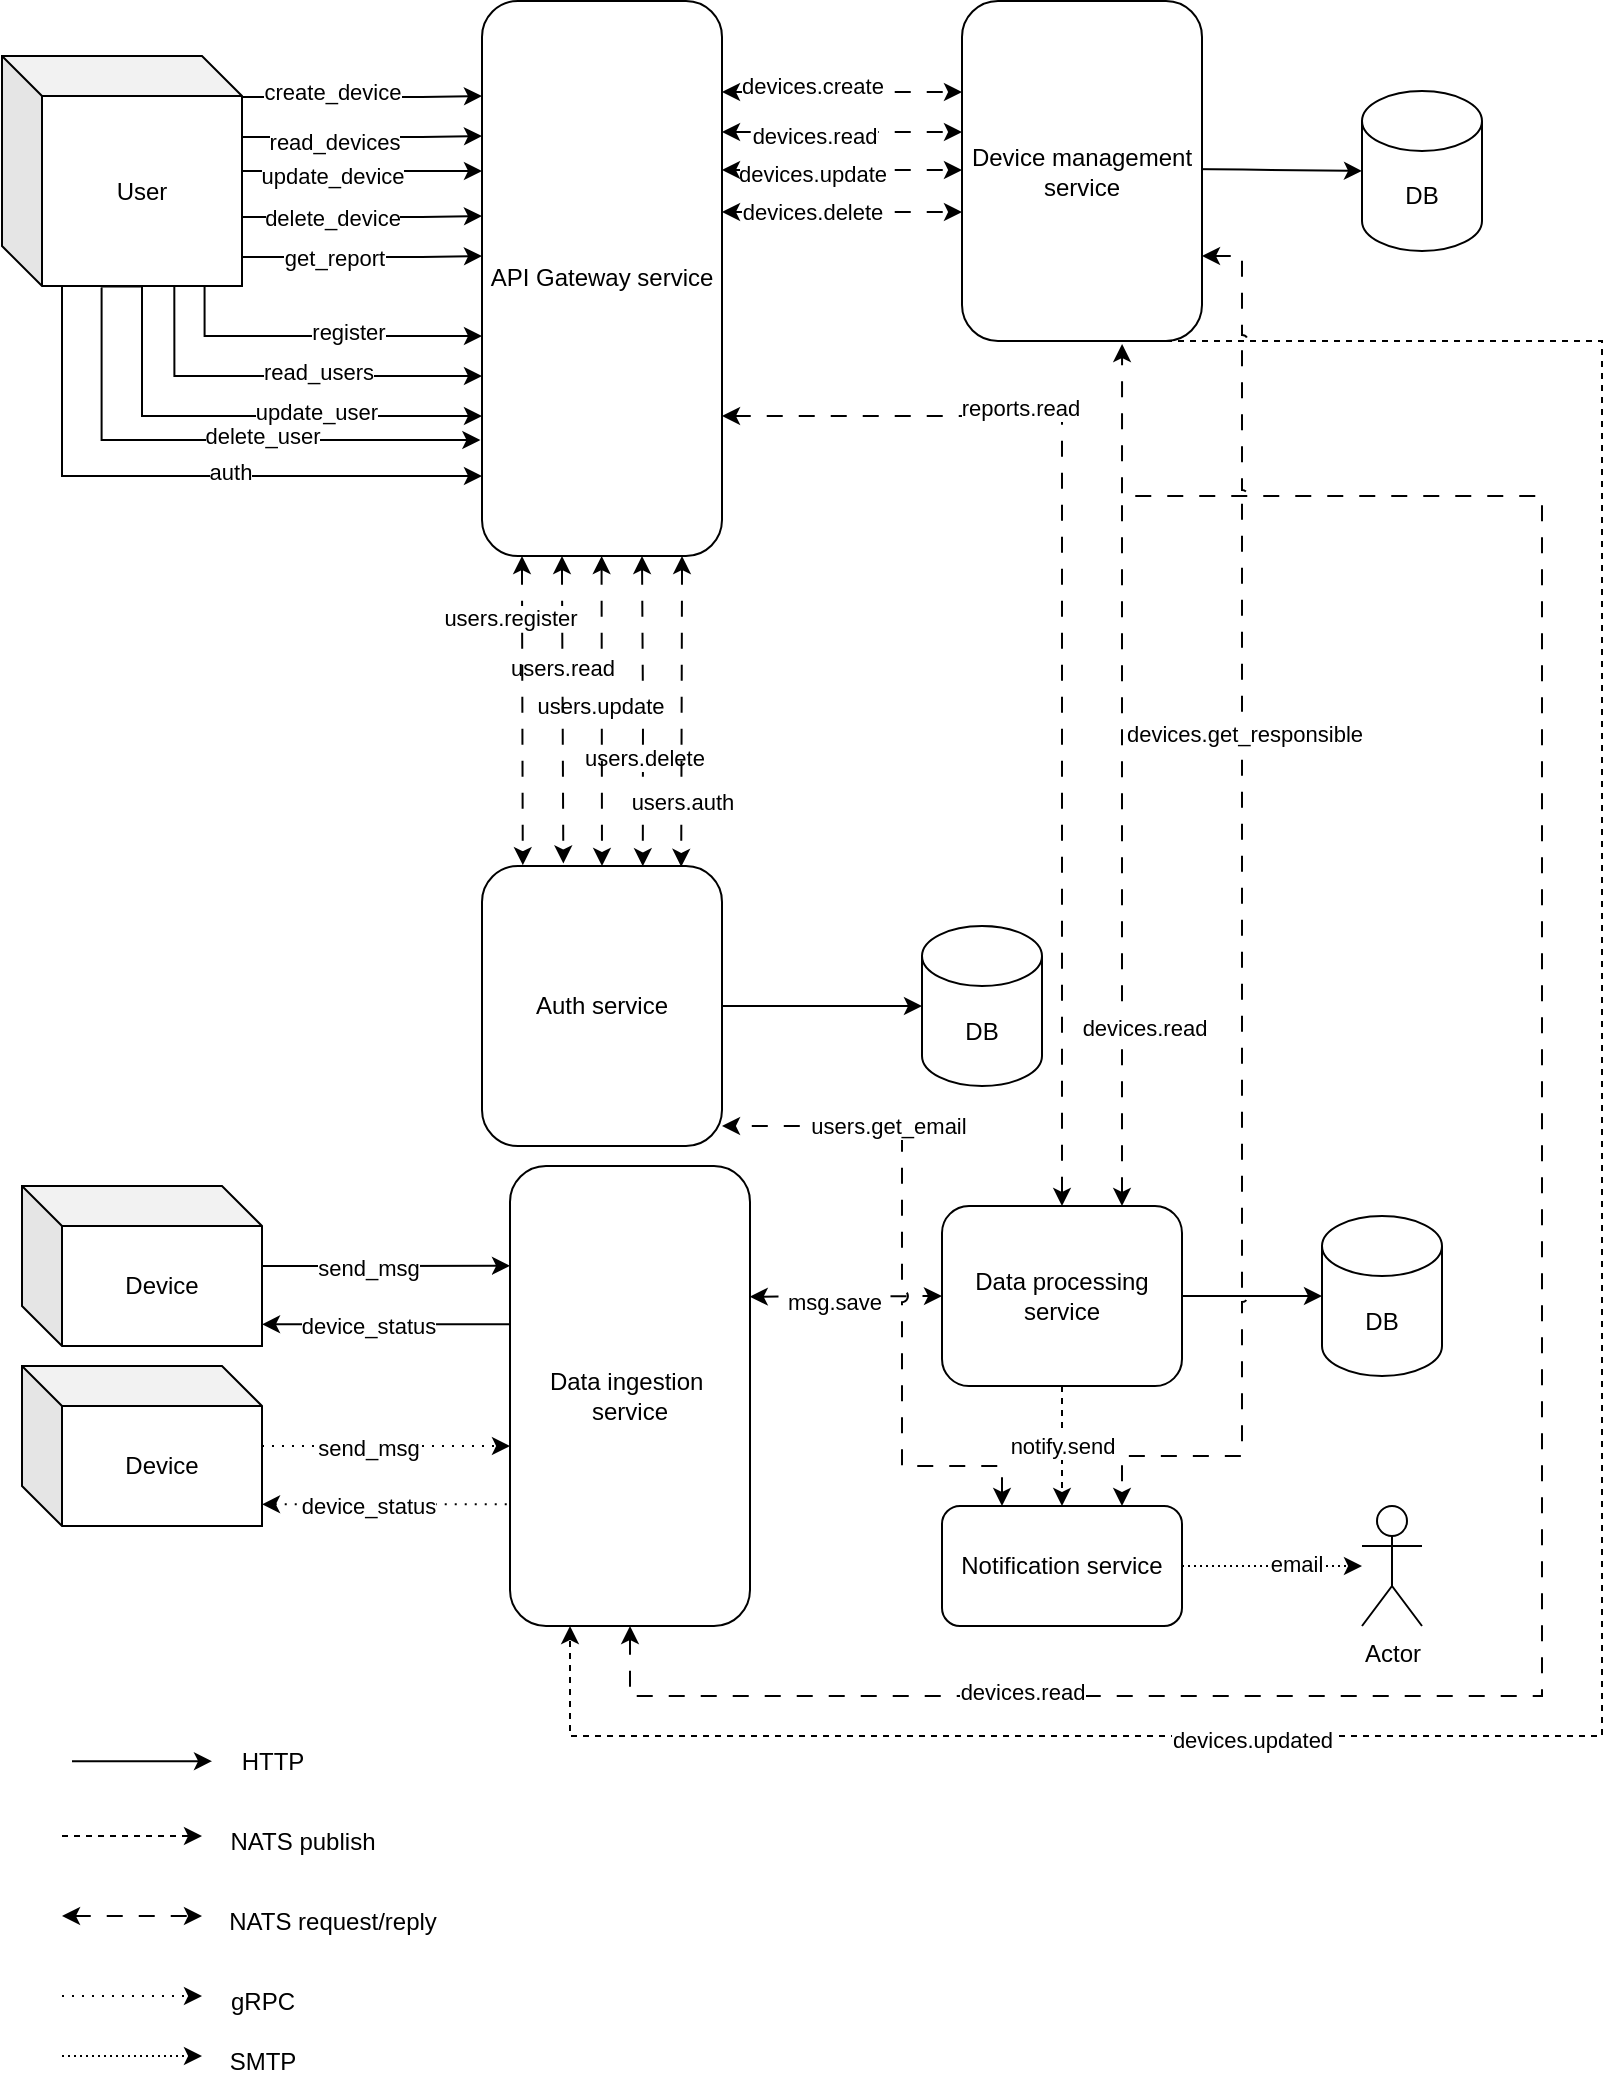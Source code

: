 <mxfile version="27.0.9">
  <diagram name="Страница — 1" id="Sf_FVrBNZmCJgB4UvMXU">
    <mxGraphModel dx="2018" dy="1156" grid="1" gridSize="10" guides="1" tooltips="1" connect="1" arrows="1" fold="1" page="1" pageScale="1" pageWidth="827" pageHeight="1169" math="0" shadow="0">
      <root>
        <mxCell id="0" />
        <mxCell id="1" parent="0" />
        <mxCell id="vhjEq4RsX7pNBTe6TaOu-27" style="edgeStyle=orthogonalEdgeStyle;rounded=0;orthogonalLoop=1;jettySize=auto;html=1;entryX=0.5;entryY=0;entryDx=0;entryDy=0;dashed=1;dashPattern=8 8;startArrow=classic;startFill=1;" parent="1" source="vhjEq4RsX7pNBTe6TaOu-2" target="vhjEq4RsX7pNBTe6TaOu-5" edge="1">
          <mxGeometry relative="1" as="geometry">
            <Array as="points">
              <mxPoint x="340" y="340" />
              <mxPoint x="570" y="340" />
            </Array>
          </mxGeometry>
        </mxCell>
        <mxCell id="vhjEq4RsX7pNBTe6TaOu-45" value="reports.read" style="edgeLabel;html=1;align=center;verticalAlign=middle;resizable=0;points=[];" parent="vhjEq4RsX7pNBTe6TaOu-27" vertex="1" connectable="0">
          <mxGeometry x="-0.478" y="4" relative="1" as="geometry">
            <mxPoint x="1" as="offset" />
          </mxGeometry>
        </mxCell>
        <mxCell id="kXTBSskj7rdVMzSil3rN-9" style="edgeStyle=orthogonalEdgeStyle;rounded=0;orthogonalLoop=1;jettySize=auto;html=1;dashed=1;dashPattern=8 8;startArrow=classic;startFill=1;entryX=0.67;entryY=0.001;entryDx=0;entryDy=0;entryPerimeter=0;" edge="1" parent="1" target="vhjEq4RsX7pNBTe6TaOu-6">
          <mxGeometry relative="1" as="geometry">
            <mxPoint x="360" y="410" as="sourcePoint" />
            <mxPoint x="360" y="460" as="targetPoint" />
          </mxGeometry>
        </mxCell>
        <mxCell id="kXTBSskj7rdVMzSil3rN-18" value="users.delete" style="edgeLabel;html=1;align=center;verticalAlign=middle;resizable=0;points=[];" vertex="1" connectable="0" parent="kXTBSskj7rdVMzSil3rN-9">
          <mxGeometry x="0.3" relative="1" as="geometry">
            <mxPoint as="offset" />
          </mxGeometry>
        </mxCell>
        <mxCell id="vhjEq4RsX7pNBTe6TaOu-2" value="API Gateway service" style="rounded=1;whiteSpace=wrap;html=1;" parent="1" vertex="1">
          <mxGeometry x="280" y="132.5" width="120" height="277.5" as="geometry" />
        </mxCell>
        <mxCell id="vhjEq4RsX7pNBTe6TaOu-21" style="edgeStyle=orthogonalEdgeStyle;rounded=0;orthogonalLoop=1;jettySize=auto;html=1;entryX=0;entryY=0.5;entryDx=0;entryDy=0;exitX=0.999;exitY=0.284;exitDx=0;exitDy=0;exitPerimeter=0;dashed=1;dashPattern=8 8;startArrow=classic;startFill=1;" parent="1" source="vhjEq4RsX7pNBTe6TaOu-4" target="vhjEq4RsX7pNBTe6TaOu-5" edge="1">
          <mxGeometry relative="1" as="geometry">
            <Array as="points" />
          </mxGeometry>
        </mxCell>
        <mxCell id="vhjEq4RsX7pNBTe6TaOu-56" value="msg.save" style="edgeLabel;html=1;align=center;verticalAlign=middle;resizable=0;points=[];" parent="vhjEq4RsX7pNBTe6TaOu-21" vertex="1" connectable="0">
          <mxGeometry x="-0.133" y="-2" relative="1" as="geometry">
            <mxPoint as="offset" />
          </mxGeometry>
        </mxCell>
        <mxCell id="vhjEq4RsX7pNBTe6TaOu-69" style="edgeStyle=orthogonalEdgeStyle;rounded=0;orthogonalLoop=1;jettySize=auto;html=1;dashed=1;dashPattern=8 8;startArrow=classic;startFill=1;entryX=0.667;entryY=1.009;entryDx=0;entryDy=0;entryPerimeter=0;" parent="1" source="vhjEq4RsX7pNBTe6TaOu-4" target="vhjEq4RsX7pNBTe6TaOu-46" edge="1">
          <mxGeometry relative="1" as="geometry">
            <Array as="points">
              <mxPoint x="354" y="980" />
              <mxPoint x="810" y="980" />
              <mxPoint x="810" y="380" />
              <mxPoint x="600" y="380" />
            </Array>
            <mxPoint x="600" y="310" as="targetPoint" />
          </mxGeometry>
        </mxCell>
        <mxCell id="vhjEq4RsX7pNBTe6TaOu-70" value="devices.read" style="edgeLabel;html=1;align=center;verticalAlign=middle;resizable=0;points=[];" parent="vhjEq4RsX7pNBTe6TaOu-69" vertex="1" connectable="0">
          <mxGeometry x="-0.665" y="2" relative="1" as="geometry">
            <mxPoint as="offset" />
          </mxGeometry>
        </mxCell>
        <mxCell id="vhjEq4RsX7pNBTe6TaOu-4" value="Data ingestion&amp;nbsp;&lt;br&gt;service" style="rounded=1;whiteSpace=wrap;html=1;" parent="1" vertex="1">
          <mxGeometry x="294" y="715" width="120" height="230" as="geometry" />
        </mxCell>
        <mxCell id="vhjEq4RsX7pNBTe6TaOu-28" style="edgeStyle=orthogonalEdgeStyle;rounded=0;orthogonalLoop=1;jettySize=auto;html=1;entryX=0.5;entryY=0;entryDx=0;entryDy=0;dashed=1;startArrow=none;startFill=0;" parent="1" source="vhjEq4RsX7pNBTe6TaOu-5" target="vhjEq4RsX7pNBTe6TaOu-7" edge="1">
          <mxGeometry relative="1" as="geometry" />
        </mxCell>
        <mxCell id="vhjEq4RsX7pNBTe6TaOu-29" value="notify.send" style="edgeLabel;html=1;align=center;verticalAlign=middle;resizable=0;points=[];" parent="vhjEq4RsX7pNBTe6TaOu-28" vertex="1" connectable="0">
          <mxGeometry relative="1" as="geometry">
            <mxPoint as="offset" />
          </mxGeometry>
        </mxCell>
        <mxCell id="vhjEq4RsX7pNBTe6TaOu-5" value="Data processing service" style="rounded=1;whiteSpace=wrap;html=1;" parent="1" vertex="1">
          <mxGeometry x="510" y="735" width="120" height="90" as="geometry" />
        </mxCell>
        <mxCell id="vhjEq4RsX7pNBTe6TaOu-6" value="Auth service" style="rounded=1;whiteSpace=wrap;html=1;" parent="1" vertex="1">
          <mxGeometry x="280" y="565" width="120" height="140" as="geometry" />
        </mxCell>
        <mxCell id="vhjEq4RsX7pNBTe6TaOu-81" style="edgeStyle=orthogonalEdgeStyle;rounded=0;orthogonalLoop=1;jettySize=auto;html=1;dashed=1;dashPattern=1 2;" parent="1" source="vhjEq4RsX7pNBTe6TaOu-7" target="vhjEq4RsX7pNBTe6TaOu-80" edge="1">
          <mxGeometry relative="1" as="geometry" />
        </mxCell>
        <mxCell id="vhjEq4RsX7pNBTe6TaOu-82" value="email" style="edgeLabel;html=1;align=center;verticalAlign=middle;resizable=0;points=[];" parent="vhjEq4RsX7pNBTe6TaOu-81" vertex="1" connectable="0">
          <mxGeometry x="0.252" y="1" relative="1" as="geometry">
            <mxPoint as="offset" />
          </mxGeometry>
        </mxCell>
        <mxCell id="vhjEq4RsX7pNBTe6TaOu-94" style="edgeStyle=orthogonalEdgeStyle;rounded=0;orthogonalLoop=1;jettySize=auto;html=1;exitX=0.25;exitY=0;exitDx=0;exitDy=0;jumpStyle=arc;dashed=1;dashPattern=8 8;startArrow=classic;startFill=1;" parent="1" source="vhjEq4RsX7pNBTe6TaOu-7" edge="1">
          <mxGeometry relative="1" as="geometry">
            <Array as="points">
              <mxPoint x="540" y="865" />
              <mxPoint x="490" y="865" />
              <mxPoint x="490" y="695" />
              <mxPoint x="400" y="695" />
            </Array>
            <mxPoint x="400" y="695" as="targetPoint" />
          </mxGeometry>
        </mxCell>
        <mxCell id="vhjEq4RsX7pNBTe6TaOu-95" value="users.get_email" style="edgeLabel;html=1;align=center;verticalAlign=middle;resizable=0;points=[];" parent="vhjEq4RsX7pNBTe6TaOu-94" vertex="1" connectable="0">
          <mxGeometry x="0.5" relative="1" as="geometry">
            <mxPoint as="offset" />
          </mxGeometry>
        </mxCell>
        <mxCell id="vhjEq4RsX7pNBTe6TaOu-7" value="Notification service" style="rounded=1;whiteSpace=wrap;html=1;" parent="1" vertex="1">
          <mxGeometry x="510" y="885" width="120" height="60" as="geometry" />
        </mxCell>
        <mxCell id="vhjEq4RsX7pNBTe6TaOu-14" style="edgeStyle=orthogonalEdgeStyle;rounded=0;orthogonalLoop=1;jettySize=auto;html=1;entryX=0;entryY=0.217;entryDx=0;entryDy=0;entryPerimeter=0;" parent="1" source="vhjEq4RsX7pNBTe6TaOu-8" target="vhjEq4RsX7pNBTe6TaOu-4" edge="1">
          <mxGeometry relative="1" as="geometry" />
        </mxCell>
        <mxCell id="vhjEq4RsX7pNBTe6TaOu-15" value="send_msg" style="edgeLabel;html=1;align=center;verticalAlign=middle;resizable=0;points=[];" parent="vhjEq4RsX7pNBTe6TaOu-14" vertex="1" connectable="0">
          <mxGeometry x="-0.145" y="-1" relative="1" as="geometry">
            <mxPoint as="offset" />
          </mxGeometry>
        </mxCell>
        <mxCell id="vhjEq4RsX7pNBTe6TaOu-8" value="Device" style="shape=cube;whiteSpace=wrap;html=1;boundedLbl=1;backgroundOutline=1;darkOpacity=0.05;darkOpacity2=0.1;" parent="1" vertex="1">
          <mxGeometry x="50" y="725" width="120" height="80" as="geometry" />
        </mxCell>
        <mxCell id="vhjEq4RsX7pNBTe6TaOu-12" style="edgeStyle=orthogonalEdgeStyle;rounded=0;orthogonalLoop=1;jettySize=auto;html=1;" parent="1" source="vhjEq4RsX7pNBTe6TaOu-11" edge="1">
          <mxGeometry relative="1" as="geometry">
            <mxPoint x="280" y="370" as="targetPoint" />
            <Array as="points">
              <mxPoint x="70" y="370" />
              <mxPoint x="280" y="370" />
            </Array>
          </mxGeometry>
        </mxCell>
        <mxCell id="vhjEq4RsX7pNBTe6TaOu-13" value="auth" style="edgeLabel;html=1;align=center;verticalAlign=middle;resizable=0;points=[];" parent="vhjEq4RsX7pNBTe6TaOu-12" vertex="1" connectable="0">
          <mxGeometry x="0.173" y="2" relative="1" as="geometry">
            <mxPoint as="offset" />
          </mxGeometry>
        </mxCell>
        <mxCell id="vhjEq4RsX7pNBTe6TaOu-16" style="edgeStyle=orthogonalEdgeStyle;rounded=0;orthogonalLoop=1;jettySize=auto;html=1;" parent="1" source="vhjEq4RsX7pNBTe6TaOu-11" target="vhjEq4RsX7pNBTe6TaOu-2" edge="1">
          <mxGeometry relative="1" as="geometry">
            <mxPoint x="260" y="290" as="targetPoint" />
            <Array as="points">
              <mxPoint x="250" y="218" />
              <mxPoint x="250" y="218" />
            </Array>
          </mxGeometry>
        </mxCell>
        <mxCell id="vhjEq4RsX7pNBTe6TaOu-17" value="&lt;div&gt;&lt;br&gt;&lt;/div&gt;&lt;div&gt;&lt;br&gt;&lt;/div&gt;" style="edgeLabel;html=1;align=center;verticalAlign=middle;resizable=0;points=[];" parent="vhjEq4RsX7pNBTe6TaOu-16" vertex="1" connectable="0">
          <mxGeometry x="-0.167" y="2" relative="1" as="geometry">
            <mxPoint as="offset" />
          </mxGeometry>
        </mxCell>
        <mxCell id="vhjEq4RsX7pNBTe6TaOu-30" value="update_device" style="edgeLabel;html=1;align=center;verticalAlign=middle;resizable=0;points=[];" parent="vhjEq4RsX7pNBTe6TaOu-16" vertex="1" connectable="0">
          <mxGeometry x="-0.25" y="-1" relative="1" as="geometry">
            <mxPoint y="1" as="offset" />
          </mxGeometry>
        </mxCell>
        <mxCell id="vhjEq4RsX7pNBTe6TaOu-11" value="User" style="shape=cube;whiteSpace=wrap;html=1;boundedLbl=1;backgroundOutline=1;darkOpacity=0.05;darkOpacity2=0.1;" parent="1" vertex="1">
          <mxGeometry x="40" y="160" width="120" height="115" as="geometry" />
        </mxCell>
        <mxCell id="vhjEq4RsX7pNBTe6TaOu-19" value="DB" style="shape=cylinder3;whiteSpace=wrap;html=1;boundedLbl=1;backgroundOutline=1;size=15;" parent="1" vertex="1">
          <mxGeometry x="720" y="177.5" width="60" height="80" as="geometry" />
        </mxCell>
        <mxCell id="vhjEq4RsX7pNBTe6TaOu-20" style="edgeStyle=orthogonalEdgeStyle;rounded=0;orthogonalLoop=1;jettySize=auto;html=1;entryX=0;entryY=0.5;entryDx=0;entryDy=0;entryPerimeter=0;" parent="1" target="vhjEq4RsX7pNBTe6TaOu-19" edge="1">
          <mxGeometry relative="1" as="geometry">
            <mxPoint x="600" y="216.3" as="sourcePoint" />
          </mxGeometry>
        </mxCell>
        <mxCell id="vhjEq4RsX7pNBTe6TaOu-22" value="DB" style="shape=cylinder3;whiteSpace=wrap;html=1;boundedLbl=1;backgroundOutline=1;size=15;" parent="1" vertex="1">
          <mxGeometry x="700" y="740" width="60" height="80" as="geometry" />
        </mxCell>
        <mxCell id="vhjEq4RsX7pNBTe6TaOu-23" style="edgeStyle=orthogonalEdgeStyle;rounded=0;orthogonalLoop=1;jettySize=auto;html=1;entryX=0;entryY=0.5;entryDx=0;entryDy=0;entryPerimeter=0;" parent="1" source="vhjEq4RsX7pNBTe6TaOu-5" target="vhjEq4RsX7pNBTe6TaOu-22" edge="1">
          <mxGeometry relative="1" as="geometry" />
        </mxCell>
        <mxCell id="vhjEq4RsX7pNBTe6TaOu-24" value="DB" style="shape=cylinder3;whiteSpace=wrap;html=1;boundedLbl=1;backgroundOutline=1;size=15;" parent="1" vertex="1">
          <mxGeometry x="500" y="595" width="60" height="80" as="geometry" />
        </mxCell>
        <mxCell id="vhjEq4RsX7pNBTe6TaOu-25" style="edgeStyle=orthogonalEdgeStyle;rounded=0;orthogonalLoop=1;jettySize=auto;html=1;entryX=0;entryY=0.5;entryDx=0;entryDy=0;entryPerimeter=0;" parent="1" source="vhjEq4RsX7pNBTe6TaOu-6" target="vhjEq4RsX7pNBTe6TaOu-24" edge="1">
          <mxGeometry relative="1" as="geometry" />
        </mxCell>
        <mxCell id="vhjEq4RsX7pNBTe6TaOu-37" style="edgeStyle=orthogonalEdgeStyle;rounded=0;orthogonalLoop=1;jettySize=auto;html=1;exitX=0;exitY=0;exitDx=120;exitDy=67.5;exitPerimeter=0;" parent="1" edge="1">
          <mxGeometry relative="1" as="geometry">
            <mxPoint x="160" y="260.48" as="sourcePoint" />
            <mxPoint x="280" y="260" as="targetPoint" />
            <Array as="points">
              <mxPoint x="250" y="259.98" />
              <mxPoint x="250" y="259.98" />
            </Array>
          </mxGeometry>
        </mxCell>
        <mxCell id="vhjEq4RsX7pNBTe6TaOu-44" value="get_report" style="edgeLabel;html=1;align=center;verticalAlign=middle;resizable=0;points=[];" parent="vhjEq4RsX7pNBTe6TaOu-37" vertex="1" connectable="0">
          <mxGeometry x="-0.236" relative="1" as="geometry">
            <mxPoint as="offset" />
          </mxGeometry>
        </mxCell>
        <mxCell id="vhjEq4RsX7pNBTe6TaOu-38" style="edgeStyle=orthogonalEdgeStyle;rounded=0;orthogonalLoop=1;jettySize=auto;html=1;exitX=0;exitY=0;exitDx=120;exitDy=67.5;exitPerimeter=0;" parent="1" edge="1">
          <mxGeometry relative="1" as="geometry">
            <mxPoint x="160" y="180.48" as="sourcePoint" />
            <mxPoint x="280" y="180" as="targetPoint" />
            <Array as="points">
              <mxPoint x="250" y="179.98" />
              <mxPoint x="250" y="179.98" />
            </Array>
          </mxGeometry>
        </mxCell>
        <mxCell id="vhjEq4RsX7pNBTe6TaOu-41" value="create_device" style="edgeLabel;html=1;align=center;verticalAlign=middle;resizable=0;points=[];" parent="vhjEq4RsX7pNBTe6TaOu-38" vertex="1" connectable="0">
          <mxGeometry x="-0.252" y="3" relative="1" as="geometry">
            <mxPoint as="offset" />
          </mxGeometry>
        </mxCell>
        <mxCell id="vhjEq4RsX7pNBTe6TaOu-39" style="edgeStyle=orthogonalEdgeStyle;rounded=0;orthogonalLoop=1;jettySize=auto;html=1;exitX=0;exitY=0;exitDx=120;exitDy=67.5;exitPerimeter=0;" parent="1" edge="1">
          <mxGeometry relative="1" as="geometry">
            <mxPoint x="160" y="200.48" as="sourcePoint" />
            <mxPoint x="280" y="200" as="targetPoint" />
            <Array as="points">
              <mxPoint x="250" y="199.98" />
              <mxPoint x="250" y="199.98" />
            </Array>
          </mxGeometry>
        </mxCell>
        <mxCell id="vhjEq4RsX7pNBTe6TaOu-42" value="read_devices" style="edgeLabel;html=1;align=center;verticalAlign=middle;resizable=0;points=[];" parent="vhjEq4RsX7pNBTe6TaOu-39" vertex="1" connectable="0">
          <mxGeometry x="-0.236" y="-2" relative="1" as="geometry">
            <mxPoint as="offset" />
          </mxGeometry>
        </mxCell>
        <mxCell id="vhjEq4RsX7pNBTe6TaOu-40" style="edgeStyle=orthogonalEdgeStyle;rounded=0;orthogonalLoop=1;jettySize=auto;html=1;exitX=0;exitY=0;exitDx=120;exitDy=67.5;exitPerimeter=0;" parent="1" edge="1">
          <mxGeometry relative="1" as="geometry">
            <mxPoint x="160" y="240.48" as="sourcePoint" />
            <mxPoint x="280" y="240" as="targetPoint" />
            <Array as="points">
              <mxPoint x="250" y="239.98" />
              <mxPoint x="250" y="239.98" />
            </Array>
          </mxGeometry>
        </mxCell>
        <mxCell id="vhjEq4RsX7pNBTe6TaOu-43" value="delete_device" style="edgeLabel;html=1;align=center;verticalAlign=middle;resizable=0;points=[];" parent="vhjEq4RsX7pNBTe6TaOu-40" vertex="1" connectable="0">
          <mxGeometry x="-0.252" relative="1" as="geometry">
            <mxPoint as="offset" />
          </mxGeometry>
        </mxCell>
        <mxCell id="vhjEq4RsX7pNBTe6TaOu-78" style="edgeStyle=orthogonalEdgeStyle;rounded=0;orthogonalLoop=1;jettySize=auto;html=1;exitX=0.75;exitY=1;exitDx=0;exitDy=0;entryX=0.25;entryY=1;entryDx=0;entryDy=0;dashed=1;" parent="1" source="vhjEq4RsX7pNBTe6TaOu-46" target="vhjEq4RsX7pNBTe6TaOu-4" edge="1">
          <mxGeometry relative="1" as="geometry">
            <Array as="points">
              <mxPoint x="840" y="303" />
              <mxPoint x="840" y="1000" />
              <mxPoint x="324" y="1000" />
            </Array>
          </mxGeometry>
        </mxCell>
        <mxCell id="vhjEq4RsX7pNBTe6TaOu-79" value="devices.updated" style="edgeLabel;html=1;align=center;verticalAlign=middle;resizable=0;points=[];" parent="vhjEq4RsX7pNBTe6TaOu-78" vertex="1" connectable="0">
          <mxGeometry x="0.472" y="2" relative="1" as="geometry">
            <mxPoint as="offset" />
          </mxGeometry>
        </mxCell>
        <mxCell id="vhjEq4RsX7pNBTe6TaOu-92" style="edgeStyle=orthogonalEdgeStyle;rounded=0;orthogonalLoop=1;jettySize=auto;html=1;exitX=1;exitY=0.75;exitDx=0;exitDy=0;entryX=0.75;entryY=0;entryDx=0;entryDy=0;jumpStyle=arc;dashed=1;dashPattern=8 8;startArrow=classic;startFill=1;" parent="1" source="vhjEq4RsX7pNBTe6TaOu-46" target="vhjEq4RsX7pNBTe6TaOu-7" edge="1">
          <mxGeometry relative="1" as="geometry">
            <Array as="points">
              <mxPoint x="660" y="260" />
              <mxPoint x="660" y="860" />
              <mxPoint x="600" y="860" />
            </Array>
          </mxGeometry>
        </mxCell>
        <mxCell id="vhjEq4RsX7pNBTe6TaOu-93" value="devices.get_responsible" style="edgeLabel;html=1;align=center;verticalAlign=middle;resizable=0;points=[];" parent="vhjEq4RsX7pNBTe6TaOu-92" vertex="1" connectable="0">
          <mxGeometry x="-0.267" y="1" relative="1" as="geometry">
            <mxPoint as="offset" />
          </mxGeometry>
        </mxCell>
        <mxCell id="vhjEq4RsX7pNBTe6TaOu-46" value="Device management service" style="rounded=1;whiteSpace=wrap;html=1;" parent="1" vertex="1">
          <mxGeometry x="520" y="132.5" width="120" height="170" as="geometry" />
        </mxCell>
        <mxCell id="vhjEq4RsX7pNBTe6TaOu-47" style="edgeStyle=orthogonalEdgeStyle;rounded=0;orthogonalLoop=1;jettySize=auto;html=1;entryX=0;entryY=0.5;entryDx=0;entryDy=0;dashed=1;dashPattern=8 8;startArrow=classic;startFill=1;" parent="1" edge="1">
          <mxGeometry relative="1" as="geometry">
            <mxPoint x="520" y="217.0" as="targetPoint" />
            <mxPoint x="400" y="217.0" as="sourcePoint" />
          </mxGeometry>
        </mxCell>
        <mxCell id="vhjEq4RsX7pNBTe6TaOu-48" value="&lt;div&gt;&lt;br&gt;&lt;/div&gt;&lt;div&gt;&lt;br&gt;&lt;/div&gt;" style="edgeLabel;html=1;align=center;verticalAlign=middle;resizable=0;points=[];" parent="vhjEq4RsX7pNBTe6TaOu-47" vertex="1" connectable="0">
          <mxGeometry x="-0.167" y="2" relative="1" as="geometry">
            <mxPoint as="offset" />
          </mxGeometry>
        </mxCell>
        <mxCell id="vhjEq4RsX7pNBTe6TaOu-49" value="devices.update" style="edgeLabel;html=1;align=center;verticalAlign=middle;resizable=0;points=[];" parent="vhjEq4RsX7pNBTe6TaOu-47" vertex="1" connectable="0">
          <mxGeometry x="-0.25" y="-1" relative="1" as="geometry">
            <mxPoint y="1" as="offset" />
          </mxGeometry>
        </mxCell>
        <mxCell id="vhjEq4RsX7pNBTe6TaOu-50" style="edgeStyle=orthogonalEdgeStyle;rounded=0;orthogonalLoop=1;jettySize=auto;html=1;exitX=0;exitY=0;exitDx=120;exitDy=67.5;exitPerimeter=0;dashed=1;dashPattern=8 8;startArrow=classic;startFill=1;" parent="1" edge="1">
          <mxGeometry relative="1" as="geometry">
            <mxPoint x="400" y="177.98" as="sourcePoint" />
            <mxPoint x="520" y="178" as="targetPoint" />
            <Array as="points">
              <mxPoint x="490" y="177.48" />
              <mxPoint x="490" y="177.48" />
            </Array>
          </mxGeometry>
        </mxCell>
        <mxCell id="vhjEq4RsX7pNBTe6TaOu-51" value="devices.create" style="edgeLabel;html=1;align=center;verticalAlign=middle;resizable=0;points=[];" parent="vhjEq4RsX7pNBTe6TaOu-50" vertex="1" connectable="0">
          <mxGeometry x="-0.252" y="3" relative="1" as="geometry">
            <mxPoint as="offset" />
          </mxGeometry>
        </mxCell>
        <mxCell id="vhjEq4RsX7pNBTe6TaOu-52" style="edgeStyle=orthogonalEdgeStyle;rounded=0;orthogonalLoop=1;jettySize=auto;html=1;exitX=0;exitY=0;exitDx=120;exitDy=67.5;exitPerimeter=0;dashed=1;dashPattern=8 8;startArrow=classic;startFill=1;" parent="1" edge="1">
          <mxGeometry relative="1" as="geometry">
            <mxPoint x="400" y="197.98" as="sourcePoint" />
            <mxPoint x="520" y="198" as="targetPoint" />
            <Array as="points">
              <mxPoint x="490" y="197.48" />
              <mxPoint x="490" y="197.48" />
            </Array>
          </mxGeometry>
        </mxCell>
        <mxCell id="vhjEq4RsX7pNBTe6TaOu-53" value="devices.read" style="edgeLabel;html=1;align=center;verticalAlign=middle;resizable=0;points=[];" parent="vhjEq4RsX7pNBTe6TaOu-52" vertex="1" connectable="0">
          <mxGeometry x="-0.236" y="-2" relative="1" as="geometry">
            <mxPoint as="offset" />
          </mxGeometry>
        </mxCell>
        <mxCell id="vhjEq4RsX7pNBTe6TaOu-54" style="edgeStyle=orthogonalEdgeStyle;rounded=0;orthogonalLoop=1;jettySize=auto;html=1;exitX=0;exitY=0;exitDx=120;exitDy=67.5;exitPerimeter=0;dashed=1;dashPattern=8 8;startArrow=classic;startFill=1;" parent="1" edge="1">
          <mxGeometry relative="1" as="geometry">
            <mxPoint x="400" y="237.98" as="sourcePoint" />
            <mxPoint x="520" y="238" as="targetPoint" />
            <Array as="points">
              <mxPoint x="490" y="237.48" />
              <mxPoint x="490" y="237.48" />
            </Array>
          </mxGeometry>
        </mxCell>
        <mxCell id="vhjEq4RsX7pNBTe6TaOu-55" value="devices.delete" style="edgeLabel;html=1;align=center;verticalAlign=middle;resizable=0;points=[];" parent="vhjEq4RsX7pNBTe6TaOu-54" vertex="1" connectable="0">
          <mxGeometry x="-0.252" relative="1" as="geometry">
            <mxPoint as="offset" />
          </mxGeometry>
        </mxCell>
        <mxCell id="vhjEq4RsX7pNBTe6TaOu-58" style="edgeStyle=orthogonalEdgeStyle;rounded=0;orthogonalLoop=1;jettySize=auto;html=1;exitX=0.415;exitY=1.006;exitDx=0;exitDy=0;exitPerimeter=0;entryX=-0.007;entryY=0.792;entryDx=0;entryDy=0;entryPerimeter=0;" parent="1" source="vhjEq4RsX7pNBTe6TaOu-11" edge="1" target="vhjEq4RsX7pNBTe6TaOu-2">
          <mxGeometry relative="1" as="geometry">
            <mxPoint x="90" y="279" as="sourcePoint" />
            <mxPoint x="280" y="455" as="targetPoint" />
            <Array as="points">
              <mxPoint x="90" y="352" />
              <mxPoint x="279" y="352" />
            </Array>
          </mxGeometry>
        </mxCell>
        <mxCell id="vhjEq4RsX7pNBTe6TaOu-59" value="delete_user" style="edgeLabel;html=1;align=center;verticalAlign=middle;resizable=0;points=[];" parent="vhjEq4RsX7pNBTe6TaOu-58" vertex="1" connectable="0">
          <mxGeometry x="0.173" y="2" relative="1" as="geometry">
            <mxPoint as="offset" />
          </mxGeometry>
        </mxCell>
        <mxCell id="vhjEq4RsX7pNBTe6TaOu-60" style="edgeStyle=orthogonalEdgeStyle;rounded=0;orthogonalLoop=1;jettySize=auto;html=1;exitX=0.413;exitY=1.002;exitDx=0;exitDy=0;exitPerimeter=0;" parent="1" source="vhjEq4RsX7pNBTe6TaOu-11" edge="1" target="vhjEq4RsX7pNBTe6TaOu-2">
          <mxGeometry relative="1" as="geometry">
            <mxPoint x="90" y="250" as="sourcePoint" />
            <mxPoint x="280" y="429" as="targetPoint" />
            <Array as="points">
              <mxPoint x="110" y="275" />
              <mxPoint x="110" y="340" />
            </Array>
          </mxGeometry>
        </mxCell>
        <mxCell id="vhjEq4RsX7pNBTe6TaOu-61" value="update_user" style="edgeLabel;html=1;align=center;verticalAlign=middle;resizable=0;points=[];" parent="vhjEq4RsX7pNBTe6TaOu-60" vertex="1" connectable="0">
          <mxGeometry x="0.173" y="2" relative="1" as="geometry">
            <mxPoint x="22" as="offset" />
          </mxGeometry>
        </mxCell>
        <mxCell id="vhjEq4RsX7pNBTe6TaOu-62" style="edgeStyle=orthogonalEdgeStyle;rounded=0;orthogonalLoop=1;jettySize=auto;html=1;exitX=0.718;exitY=1.002;exitDx=0;exitDy=0;exitPerimeter=0;" parent="1" source="vhjEq4RsX7pNBTe6TaOu-11" edge="1">
          <mxGeometry relative="1" as="geometry">
            <mxPoint x="90" y="230" as="sourcePoint" />
            <mxPoint x="280" y="320" as="targetPoint" />
            <Array as="points">
              <mxPoint x="126" y="320" />
              <mxPoint x="277" y="320" />
            </Array>
          </mxGeometry>
        </mxCell>
        <mxCell id="vhjEq4RsX7pNBTe6TaOu-63" value="read_users" style="edgeLabel;html=1;align=center;verticalAlign=middle;resizable=0;points=[];" parent="vhjEq4RsX7pNBTe6TaOu-62" vertex="1" connectable="0">
          <mxGeometry x="0.173" y="2" relative="1" as="geometry">
            <mxPoint as="offset" />
          </mxGeometry>
        </mxCell>
        <mxCell id="vhjEq4RsX7pNBTe6TaOu-64" style="edgeStyle=orthogonalEdgeStyle;rounded=0;orthogonalLoop=1;jettySize=auto;html=1;exitX=0.844;exitY=1.002;exitDx=0;exitDy=0;exitPerimeter=0;" parent="1" source="vhjEq4RsX7pNBTe6TaOu-11" edge="1">
          <mxGeometry relative="1" as="geometry">
            <mxPoint x="126" y="250" as="sourcePoint" />
            <mxPoint x="280" y="300" as="targetPoint" />
            <Array as="points">
              <mxPoint x="141" y="300" />
              <mxPoint x="280" y="300" />
            </Array>
          </mxGeometry>
        </mxCell>
        <mxCell id="vhjEq4RsX7pNBTe6TaOu-65" value="register" style="edgeLabel;html=1;align=center;verticalAlign=middle;resizable=0;points=[];" parent="vhjEq4RsX7pNBTe6TaOu-64" vertex="1" connectable="0">
          <mxGeometry x="0.173" y="2" relative="1" as="geometry">
            <mxPoint as="offset" />
          </mxGeometry>
        </mxCell>
        <mxCell id="vhjEq4RsX7pNBTe6TaOu-67" style="edgeStyle=orthogonalEdgeStyle;rounded=0;orthogonalLoop=1;jettySize=auto;html=1;entryX=0;entryY=0.5;entryDx=0;entryDy=0;startArrow=classic;startFill=1;endArrow=none;" parent="1" edge="1">
          <mxGeometry relative="1" as="geometry">
            <mxPoint x="170" y="794.17" as="sourcePoint" />
            <mxPoint x="294" y="794.17" as="targetPoint" />
          </mxGeometry>
        </mxCell>
        <mxCell id="vhjEq4RsX7pNBTe6TaOu-68" value="device_status" style="edgeLabel;html=1;align=center;verticalAlign=middle;resizable=0;points=[];" parent="vhjEq4RsX7pNBTe6TaOu-67" vertex="1" connectable="0">
          <mxGeometry x="-0.145" y="-1" relative="1" as="geometry">
            <mxPoint as="offset" />
          </mxGeometry>
        </mxCell>
        <mxCell id="vhjEq4RsX7pNBTe6TaOu-71" style="edgeStyle=orthogonalEdgeStyle;rounded=0;orthogonalLoop=1;jettySize=auto;html=1;entryX=0;entryY=0.217;entryDx=0;entryDy=0;entryPerimeter=0;dashed=1;dashPattern=1 4;" parent="1" source="vhjEq4RsX7pNBTe6TaOu-73" edge="1">
          <mxGeometry relative="1" as="geometry">
            <mxPoint x="294" y="855" as="targetPoint" />
          </mxGeometry>
        </mxCell>
        <mxCell id="vhjEq4RsX7pNBTe6TaOu-72" value="send_msg" style="edgeLabel;html=1;align=center;verticalAlign=middle;resizable=0;points=[];" parent="vhjEq4RsX7pNBTe6TaOu-71" vertex="1" connectable="0">
          <mxGeometry x="-0.145" y="-1" relative="1" as="geometry">
            <mxPoint as="offset" />
          </mxGeometry>
        </mxCell>
        <mxCell id="vhjEq4RsX7pNBTe6TaOu-73" value="Device" style="shape=cube;whiteSpace=wrap;html=1;boundedLbl=1;backgroundOutline=1;darkOpacity=0.05;darkOpacity2=0.1;" parent="1" vertex="1">
          <mxGeometry x="50" y="815" width="120" height="80" as="geometry" />
        </mxCell>
        <mxCell id="vhjEq4RsX7pNBTe6TaOu-74" style="edgeStyle=orthogonalEdgeStyle;rounded=0;orthogonalLoop=1;jettySize=auto;html=1;entryX=0;entryY=0.5;entryDx=0;entryDy=0;startArrow=classic;startFill=1;endArrow=none;dashed=1;dashPattern=1 4;" parent="1" edge="1">
          <mxGeometry relative="1" as="geometry">
            <mxPoint x="170" y="884.17" as="sourcePoint" />
            <mxPoint x="294" y="884.17" as="targetPoint" />
          </mxGeometry>
        </mxCell>
        <mxCell id="vhjEq4RsX7pNBTe6TaOu-75" value="device_status" style="edgeLabel;html=1;align=center;verticalAlign=middle;resizable=0;points=[];" parent="vhjEq4RsX7pNBTe6TaOu-74" vertex="1" connectable="0">
          <mxGeometry x="-0.145" y="-1" relative="1" as="geometry">
            <mxPoint as="offset" />
          </mxGeometry>
        </mxCell>
        <mxCell id="vhjEq4RsX7pNBTe6TaOu-80" value="Actor" style="shape=umlActor;verticalLabelPosition=bottom;verticalAlign=top;html=1;outlineConnect=0;" parent="1" vertex="1">
          <mxGeometry x="720" y="885" width="30" height="60" as="geometry" />
        </mxCell>
        <mxCell id="vhjEq4RsX7pNBTe6TaOu-83" value="" style="endArrow=classic;html=1;rounded=0;" parent="1" edge="1">
          <mxGeometry width="50" height="50" relative="1" as="geometry">
            <mxPoint x="75" y="1012.58" as="sourcePoint" />
            <mxPoint x="145" y="1012.58" as="targetPoint" />
          </mxGeometry>
        </mxCell>
        <mxCell id="vhjEq4RsX7pNBTe6TaOu-84" value="" style="endArrow=classic;html=1;rounded=0;dashed=1;" parent="1" edge="1">
          <mxGeometry width="50" height="50" relative="1" as="geometry">
            <mxPoint x="70" y="1050" as="sourcePoint" />
            <mxPoint x="140" y="1050" as="targetPoint" />
          </mxGeometry>
        </mxCell>
        <mxCell id="vhjEq4RsX7pNBTe6TaOu-85" value="" style="endArrow=classic;html=1;rounded=0;dashed=1;dashPattern=8 8;startArrow=classic;startFill=1;" parent="1" edge="1">
          <mxGeometry width="50" height="50" relative="1" as="geometry">
            <mxPoint x="70" y="1090" as="sourcePoint" />
            <mxPoint x="140" y="1090" as="targetPoint" />
          </mxGeometry>
        </mxCell>
        <mxCell id="vhjEq4RsX7pNBTe6TaOu-87" value="HTTP" style="text;html=1;align=center;verticalAlign=middle;resizable=0;points=[];autosize=1;strokeColor=none;fillColor=none;" parent="1" vertex="1">
          <mxGeometry x="150" y="998" width="50" height="30" as="geometry" />
        </mxCell>
        <mxCell id="vhjEq4RsX7pNBTe6TaOu-88" value="NATS publish" style="text;html=1;align=center;verticalAlign=middle;resizable=0;points=[];autosize=1;strokeColor=none;fillColor=none;" parent="1" vertex="1">
          <mxGeometry x="140" y="1038" width="100" height="30" as="geometry" />
        </mxCell>
        <mxCell id="vhjEq4RsX7pNBTe6TaOu-89" value="NATS request/reply" style="text;html=1;align=center;verticalAlign=middle;resizable=0;points=[];autosize=1;strokeColor=none;fillColor=none;" parent="1" vertex="1">
          <mxGeometry x="140" y="1078" width="130" height="30" as="geometry" />
        </mxCell>
        <mxCell id="vhjEq4RsX7pNBTe6TaOu-90" value="" style="endArrow=classic;html=1;rounded=0;dashed=1;dashPattern=1 4;startArrow=none;startFill=0;" parent="1" edge="1">
          <mxGeometry width="50" height="50" relative="1" as="geometry">
            <mxPoint x="70" y="1130" as="sourcePoint" />
            <mxPoint x="140" y="1130" as="targetPoint" />
          </mxGeometry>
        </mxCell>
        <mxCell id="vhjEq4RsX7pNBTe6TaOu-91" value="gRPC" style="text;html=1;align=center;verticalAlign=middle;resizable=0;points=[];autosize=1;strokeColor=none;fillColor=none;" parent="1" vertex="1">
          <mxGeometry x="140" y="1118" width="60" height="30" as="geometry" />
        </mxCell>
        <mxCell id="kXTBSskj7rdVMzSil3rN-1" value="" style="endArrow=classic;html=1;rounded=0;dashed=1;dashPattern=1 2;startArrow=none;startFill=0;" edge="1" parent="1">
          <mxGeometry width="50" height="50" relative="1" as="geometry">
            <mxPoint x="70" y="1160" as="sourcePoint" />
            <mxPoint x="140" y="1160" as="targetPoint" />
          </mxGeometry>
        </mxCell>
        <mxCell id="kXTBSskj7rdVMzSil3rN-2" value="SMTP" style="text;html=1;align=center;verticalAlign=middle;resizable=0;points=[];autosize=1;strokeColor=none;fillColor=none;" vertex="1" parent="1">
          <mxGeometry x="140" y="1148" width="60" height="30" as="geometry" />
        </mxCell>
        <mxCell id="kXTBSskj7rdVMzSil3rN-7" style="edgeStyle=orthogonalEdgeStyle;rounded=0;orthogonalLoop=1;jettySize=auto;html=1;exitX=0.75;exitY=0;exitDx=0;exitDy=0;dashed=1;dashPattern=8 8;startArrow=classic;startFill=1;endArrow=none;" edge="1" parent="1" source="vhjEq4RsX7pNBTe6TaOu-5">
          <mxGeometry relative="1" as="geometry">
            <mxPoint x="600" y="630" as="sourcePoint" />
            <mxPoint x="600" y="380" as="targetPoint" />
          </mxGeometry>
        </mxCell>
        <mxCell id="kXTBSskj7rdVMzSil3rN-8" value="devices.read" style="edgeLabel;html=1;align=center;verticalAlign=middle;resizable=0;points=[];" vertex="1" connectable="0" parent="kXTBSskj7rdVMzSil3rN-7">
          <mxGeometry x="0.049" y="1" relative="1" as="geometry">
            <mxPoint x="11" y="97" as="offset" />
          </mxGeometry>
        </mxCell>
        <mxCell id="kXTBSskj7rdVMzSil3rN-10" style="edgeStyle=orthogonalEdgeStyle;rounded=0;orthogonalLoop=1;jettySize=auto;html=1;dashed=1;dashPattern=8 8;startArrow=classic;startFill=1;entryX=0.83;entryY=0.003;entryDx=0;entryDy=0;entryPerimeter=0;" edge="1" parent="1" target="vhjEq4RsX7pNBTe6TaOu-6">
          <mxGeometry relative="1" as="geometry">
            <mxPoint x="380" y="410" as="sourcePoint" />
            <mxPoint x="380" y="460" as="targetPoint" />
            <Array as="points">
              <mxPoint x="380" y="420" />
              <mxPoint x="380" y="420" />
            </Array>
          </mxGeometry>
        </mxCell>
        <mxCell id="kXTBSskj7rdVMzSil3rN-19" value="users.auth" style="edgeLabel;html=1;align=center;verticalAlign=middle;resizable=0;points=[];" vertex="1" connectable="0" parent="kXTBSskj7rdVMzSil3rN-10">
          <mxGeometry x="0.575" relative="1" as="geometry">
            <mxPoint as="offset" />
          </mxGeometry>
        </mxCell>
        <mxCell id="kXTBSskj7rdVMzSil3rN-11" style="edgeStyle=orthogonalEdgeStyle;rounded=0;orthogonalLoop=1;jettySize=auto;html=1;dashed=1;dashPattern=8 8;startArrow=classic;startFill=1;entryX=0.5;entryY=0;entryDx=0;entryDy=0;" edge="1" parent="1" target="vhjEq4RsX7pNBTe6TaOu-6">
          <mxGeometry relative="1" as="geometry">
            <mxPoint x="339.83" y="410" as="sourcePoint" />
            <mxPoint x="339.83" y="460" as="targetPoint" />
            <Array as="points">
              <mxPoint x="340" y="420" />
            </Array>
          </mxGeometry>
        </mxCell>
        <mxCell id="kXTBSskj7rdVMzSil3rN-17" value="users.update" style="edgeLabel;html=1;align=center;verticalAlign=middle;resizable=0;points=[];" vertex="1" connectable="0" parent="kXTBSskj7rdVMzSil3rN-11">
          <mxGeometry x="-0.034" y="-1" relative="1" as="geometry">
            <mxPoint as="offset" />
          </mxGeometry>
        </mxCell>
        <mxCell id="kXTBSskj7rdVMzSil3rN-12" style="edgeStyle=orthogonalEdgeStyle;rounded=0;orthogonalLoop=1;jettySize=auto;html=1;dashed=1;dashPattern=8 8;startArrow=classic;startFill=1;entryX=0.339;entryY=-0.009;entryDx=0;entryDy=0;entryPerimeter=0;" edge="1" parent="1" target="vhjEq4RsX7pNBTe6TaOu-6">
          <mxGeometry relative="1" as="geometry">
            <mxPoint x="320" y="410" as="sourcePoint" />
            <mxPoint x="320" y="460" as="targetPoint" />
            <Array as="points">
              <mxPoint x="320" y="420" />
              <mxPoint x="321" y="420" />
            </Array>
          </mxGeometry>
        </mxCell>
        <mxCell id="kXTBSskj7rdVMzSil3rN-16" value="users.read" style="edgeLabel;html=1;align=center;verticalAlign=middle;resizable=0;points=[];" vertex="1" connectable="0" parent="kXTBSskj7rdVMzSil3rN-12">
          <mxGeometry x="-0.27" y="-1" relative="1" as="geometry">
            <mxPoint as="offset" />
          </mxGeometry>
        </mxCell>
        <mxCell id="kXTBSskj7rdVMzSil3rN-13" style="edgeStyle=orthogonalEdgeStyle;rounded=0;orthogonalLoop=1;jettySize=auto;html=1;dashed=1;dashPattern=8 8;startArrow=classic;startFill=1;entryX=0.17;entryY=-0.003;entryDx=0;entryDy=0;entryPerimeter=0;" edge="1" parent="1" target="vhjEq4RsX7pNBTe6TaOu-6">
          <mxGeometry relative="1" as="geometry">
            <mxPoint x="300" y="410" as="sourcePoint" />
            <mxPoint x="300" y="460" as="targetPoint" />
            <Array as="points">
              <mxPoint x="300" y="420" />
              <mxPoint x="300" y="420" />
            </Array>
          </mxGeometry>
        </mxCell>
        <mxCell id="kXTBSskj7rdVMzSil3rN-14" value="users.register" style="edgeLabel;html=1;align=center;verticalAlign=middle;resizable=0;points=[];" vertex="1" connectable="0" parent="kXTBSskj7rdVMzSil3rN-13">
          <mxGeometry x="-0.387" y="-1" relative="1" as="geometry">
            <mxPoint x="-5" y="-17" as="offset" />
          </mxGeometry>
        </mxCell>
      </root>
    </mxGraphModel>
  </diagram>
</mxfile>
